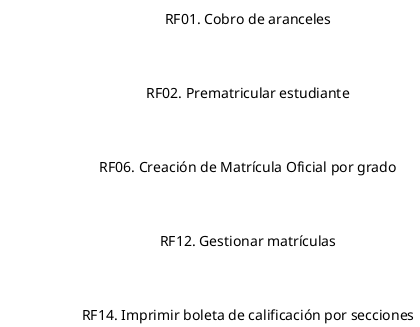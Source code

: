 @startuml
'skinparam BackgroundColor transparent
left to right direction


label 0 as " "

label RF01 as "RF01. Cobro de aranceles"
label RF02 as "RF02. Prematricular estudiante"
label RF06 as "RF06. Creación de Matrícula Oficial por grado"
label RF12 as "RF12. Gestionar matrículas"
label RF14 as "RF14. Imprimir boleta de calificación por secciones"

0 ..[hidden]> RF01
0 ..[hidden]> RF02
0 ..[hidden]> RF06
0 ..[hidden]> RF12
0 ..[hidden]> RF14

@enduml